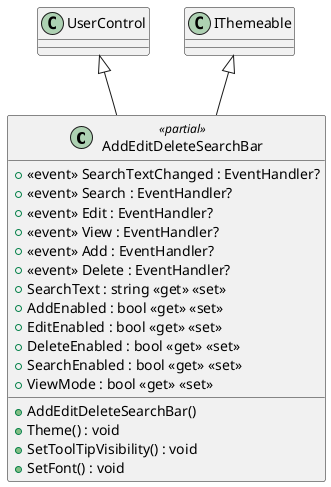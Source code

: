 @startuml
class AddEditDeleteSearchBar <<partial>> {
    +  <<event>> SearchTextChanged : EventHandler? 
    +  <<event>> Search : EventHandler? 
    +  <<event>> Edit : EventHandler? 
    +  <<event>> View : EventHandler? 
    +  <<event>> Add : EventHandler? 
    +  <<event>> Delete : EventHandler? 
    + AddEditDeleteSearchBar()
    + Theme() : void
    + SetToolTipVisibility() : void
    + SearchText : string <<get>> <<set>>
    + AddEnabled : bool <<get>> <<set>>
    + EditEnabled : bool <<get>> <<set>>
    + DeleteEnabled : bool <<get>> <<set>>
    + SearchEnabled : bool <<get>> <<set>>
    + ViewMode : bool <<get>> <<set>>
    + SetFont() : void
}
UserControl <|-- AddEditDeleteSearchBar
IThemeable <|-- AddEditDeleteSearchBar
@enduml
